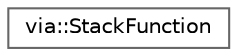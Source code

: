 digraph "Graphical Class Hierarchy"
{
 // LATEX_PDF_SIZE
  bgcolor="transparent";
  edge [fontname=Helvetica,fontsize=10,labelfontname=Helvetica,labelfontsize=10];
  node [fontname=Helvetica,fontsize=10,shape=box,height=0.2,width=0.4];
  rankdir="LR";
  Node0 [id="Node000000",label="via::StackFunction",height=0.2,width=0.4,color="grey40", fillcolor="white", style="filled",URL="$structvia_1_1StackFunction.html",tooltip="Represents a function on the stack with its own local variable stack."];
}
